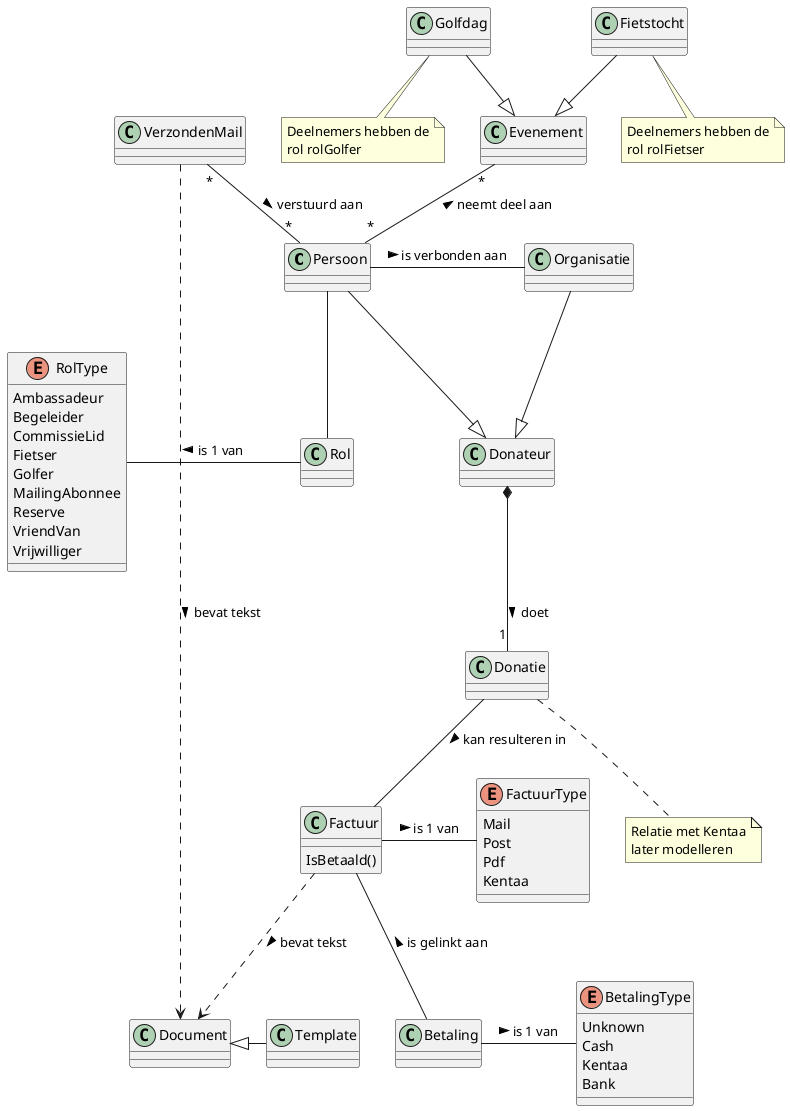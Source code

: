 @startuml BerghAdminClassModel
Class Persoon {
}

Class Rol {
}

enum RolType {
  Ambassadeur 
  Begeleider
  CommissieLid
  Fietser 
  Golfer
  MailingAbonnee
  Reserve 
  VriendVan
  Vrijwilliger
}

Class Organisatie {
}
Persoon -right- Organisatie : > is verbonden aan

Persoon -down- Rol
Rol -left- RolType : is 1 van >

Class VerzondenMail {
}

Class Donateur {
}

class Donatie {
}

note "Relatie met Kentaa\nlater modelleren" as Note3
Donatie .. Note3

Donateur <|-up- Persoon
Donateur <|-up- Organisatie
Donateur *-- "1" Donatie : doet >

class Factuur {
  IsBetaald()
}
enum FactuurType {
  Mail
  Post
  Pdf
  Kentaa
}
Factuur -right- FactuurType : is 1 van >

class Betaling {
  
}
enum BetalingType {
  Unknown
  Cash
  Kentaa
  Bank
}
Betaling -right- BetalingType : is 1 van >

Donatie -- Factuur : > kan resulteren in
Factuur -- Betaling : < is gelinkt aan

class Document {

}
class Template {

}
Document <|-right- Template

Factuur ..> Document : > bevat tekst
VerzondenMail ..> Document : > bevat tekst

class Evenement {

}
class Fietstocht {

}
note "Deelnemers hebben de\nrol rolFietser" as Note1
Fietstocht .. Note1
class Golfdag {

}
note "Deelnemers hebben de\nrol rolGolfer" as Note2
Golfdag .. Note2

Evenement <|-up- Fietstocht
Evenement <|-up- Golfdag

VerzondenMail "*" -down- "*" Persoon : > verstuurd aan
Evenement "*" -down- "*" Persoon : < neemt deel aan

@enduml
